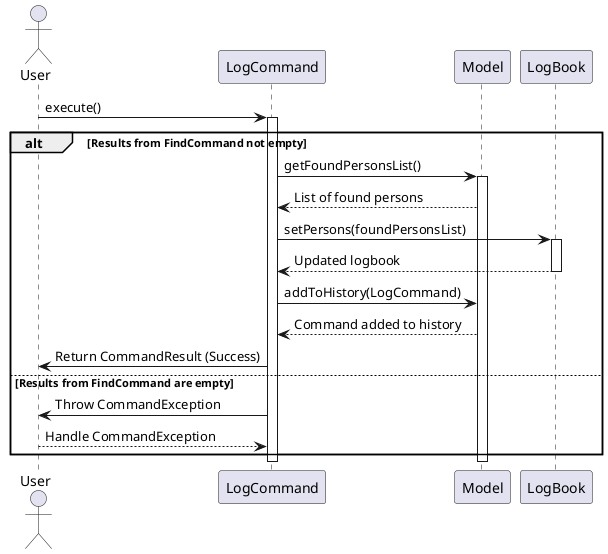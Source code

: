 @startuml
actor User
participant LogCommand
participant Model
participant LogBook

User -> LogCommand: execute()
activate LogCommand

alt Results from FindCommand not empty
    LogCommand -> Model: getFoundPersonsList()
    activate Model
    Model --> LogCommand: List of found persons
    LogCommand -> LogBook: setPersons(foundPersonsList)
    activate LogBook
    LogBook --> LogCommand: Updated logbook
    deactivate LogBook
    LogCommand -> Model: addToHistory(LogCommand)
    Model --> LogCommand: Command added to history
    LogCommand -> User: Return CommandResult (Success)
else Results from FindCommand are empty
    LogCommand -> User: Throw CommandException
    User --> LogCommand: Handle CommandException
end

deactivate Model
deactivate LogCommand
@enduml
